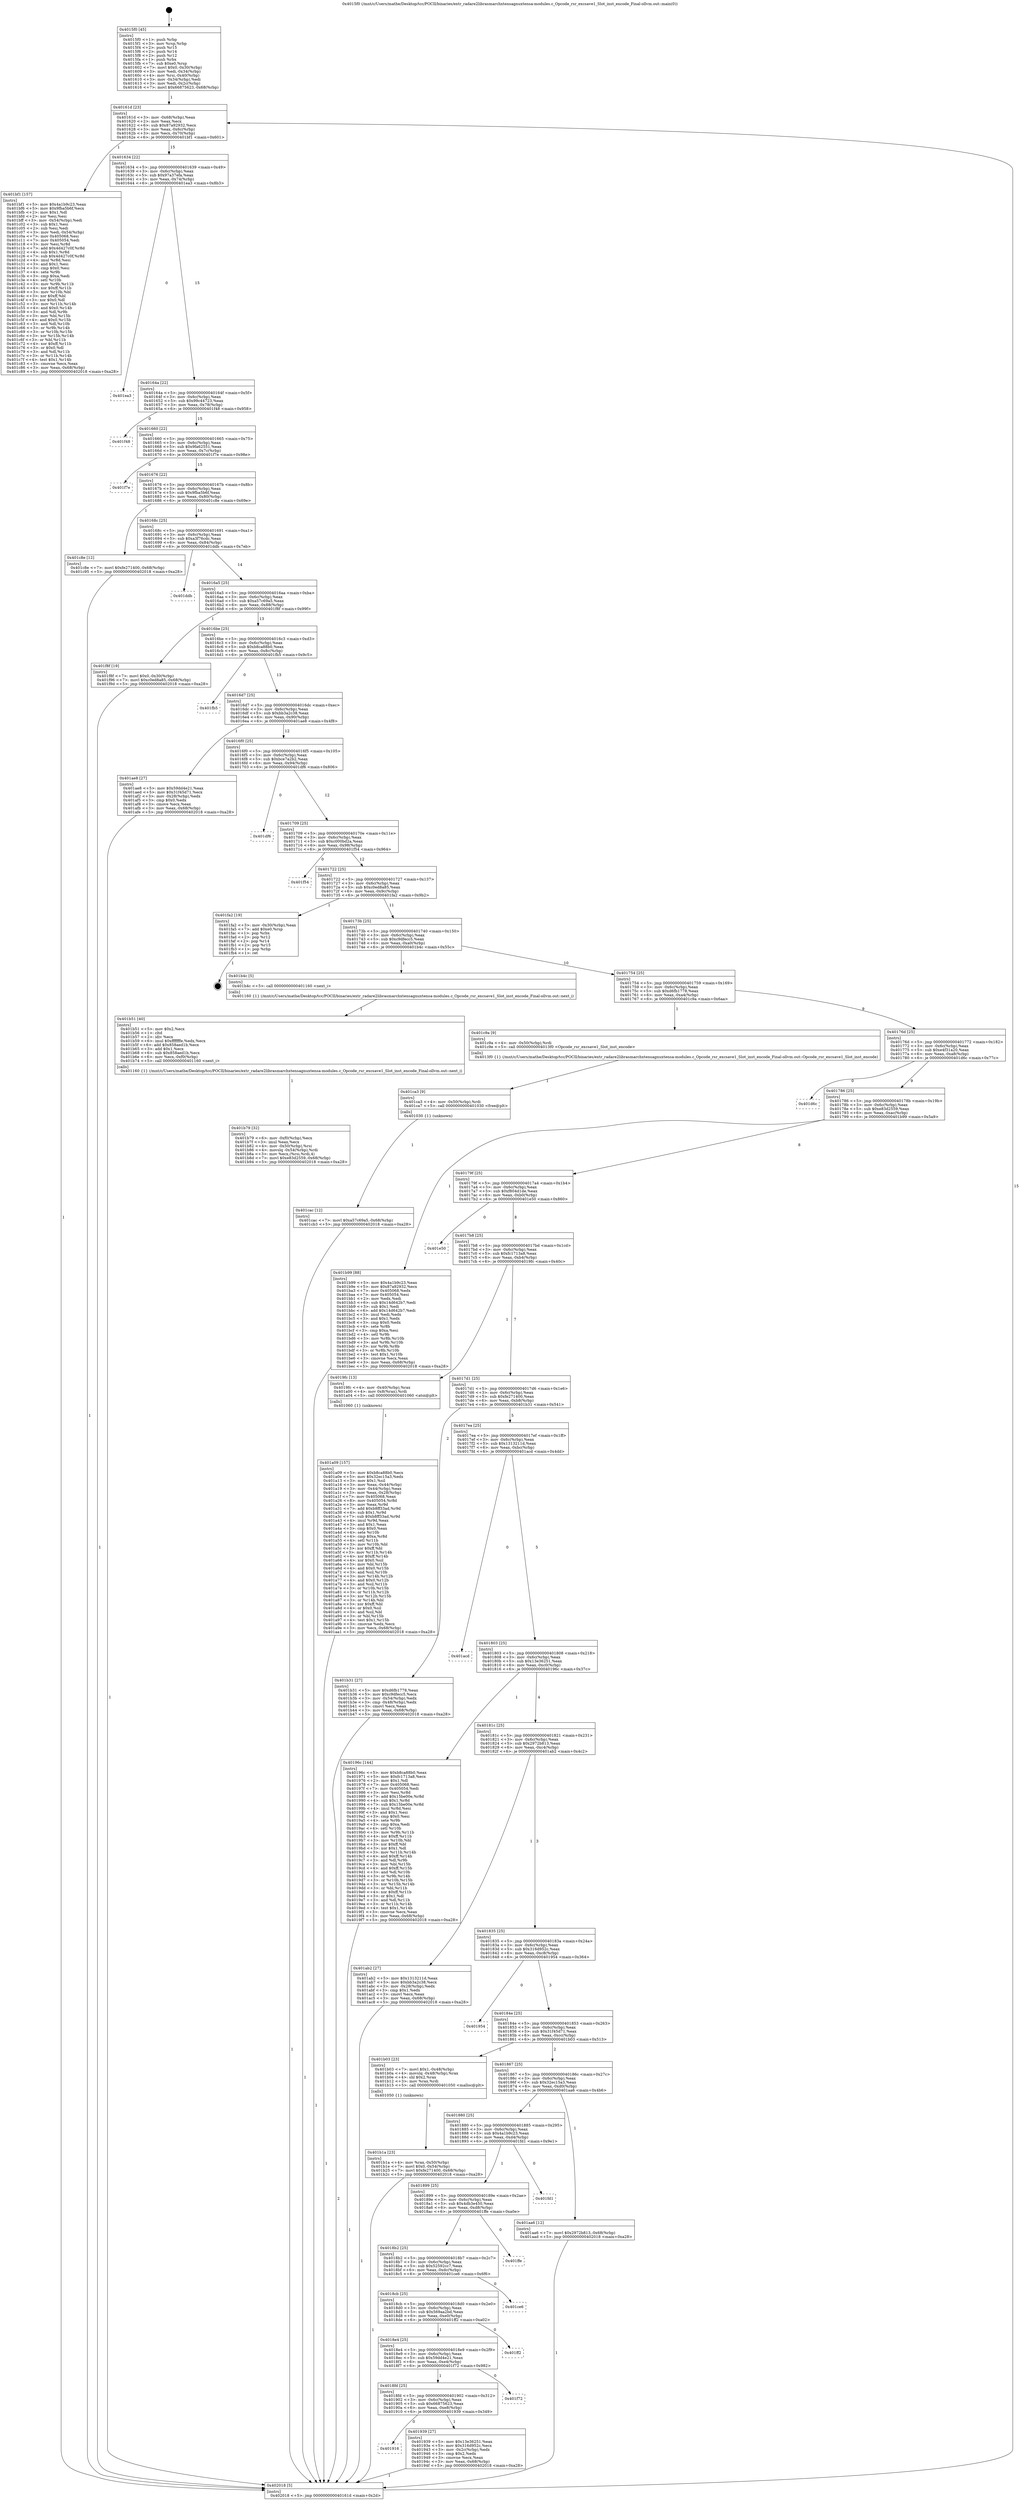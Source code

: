 digraph "0x4015f0" {
  label = "0x4015f0 (/mnt/c/Users/mathe/Desktop/tcc/POCII/binaries/extr_radare2librasmarchxtensagnuxtensa-modules.c_Opcode_rsr_excsave1_Slot_inst_encode_Final-ollvm.out::main(0))"
  labelloc = "t"
  node[shape=record]

  Entry [label="",width=0.3,height=0.3,shape=circle,fillcolor=black,style=filled]
  "0x40161d" [label="{
     0x40161d [23]\l
     | [instrs]\l
     &nbsp;&nbsp;0x40161d \<+3\>: mov -0x68(%rbp),%eax\l
     &nbsp;&nbsp;0x401620 \<+2\>: mov %eax,%ecx\l
     &nbsp;&nbsp;0x401622 \<+6\>: sub $0x87a92932,%ecx\l
     &nbsp;&nbsp;0x401628 \<+3\>: mov %eax,-0x6c(%rbp)\l
     &nbsp;&nbsp;0x40162b \<+3\>: mov %ecx,-0x70(%rbp)\l
     &nbsp;&nbsp;0x40162e \<+6\>: je 0000000000401bf1 \<main+0x601\>\l
  }"]
  "0x401bf1" [label="{
     0x401bf1 [157]\l
     | [instrs]\l
     &nbsp;&nbsp;0x401bf1 \<+5\>: mov $0x4a1b9c23,%eax\l
     &nbsp;&nbsp;0x401bf6 \<+5\>: mov $0x9fba5b6f,%ecx\l
     &nbsp;&nbsp;0x401bfb \<+2\>: mov $0x1,%dl\l
     &nbsp;&nbsp;0x401bfd \<+2\>: xor %esi,%esi\l
     &nbsp;&nbsp;0x401bff \<+3\>: mov -0x54(%rbp),%edi\l
     &nbsp;&nbsp;0x401c02 \<+3\>: sub $0x1,%esi\l
     &nbsp;&nbsp;0x401c05 \<+2\>: sub %esi,%edi\l
     &nbsp;&nbsp;0x401c07 \<+3\>: mov %edi,-0x54(%rbp)\l
     &nbsp;&nbsp;0x401c0a \<+7\>: mov 0x405068,%esi\l
     &nbsp;&nbsp;0x401c11 \<+7\>: mov 0x405054,%edi\l
     &nbsp;&nbsp;0x401c18 \<+3\>: mov %esi,%r8d\l
     &nbsp;&nbsp;0x401c1b \<+7\>: add $0x4d427c0f,%r8d\l
     &nbsp;&nbsp;0x401c22 \<+4\>: sub $0x1,%r8d\l
     &nbsp;&nbsp;0x401c26 \<+7\>: sub $0x4d427c0f,%r8d\l
     &nbsp;&nbsp;0x401c2d \<+4\>: imul %r8d,%esi\l
     &nbsp;&nbsp;0x401c31 \<+3\>: and $0x1,%esi\l
     &nbsp;&nbsp;0x401c34 \<+3\>: cmp $0x0,%esi\l
     &nbsp;&nbsp;0x401c37 \<+4\>: sete %r9b\l
     &nbsp;&nbsp;0x401c3b \<+3\>: cmp $0xa,%edi\l
     &nbsp;&nbsp;0x401c3e \<+4\>: setl %r10b\l
     &nbsp;&nbsp;0x401c42 \<+3\>: mov %r9b,%r11b\l
     &nbsp;&nbsp;0x401c45 \<+4\>: xor $0xff,%r11b\l
     &nbsp;&nbsp;0x401c49 \<+3\>: mov %r10b,%bl\l
     &nbsp;&nbsp;0x401c4c \<+3\>: xor $0xff,%bl\l
     &nbsp;&nbsp;0x401c4f \<+3\>: xor $0x0,%dl\l
     &nbsp;&nbsp;0x401c52 \<+3\>: mov %r11b,%r14b\l
     &nbsp;&nbsp;0x401c55 \<+4\>: and $0x0,%r14b\l
     &nbsp;&nbsp;0x401c59 \<+3\>: and %dl,%r9b\l
     &nbsp;&nbsp;0x401c5c \<+3\>: mov %bl,%r15b\l
     &nbsp;&nbsp;0x401c5f \<+4\>: and $0x0,%r15b\l
     &nbsp;&nbsp;0x401c63 \<+3\>: and %dl,%r10b\l
     &nbsp;&nbsp;0x401c66 \<+3\>: or %r9b,%r14b\l
     &nbsp;&nbsp;0x401c69 \<+3\>: or %r10b,%r15b\l
     &nbsp;&nbsp;0x401c6c \<+3\>: xor %r15b,%r14b\l
     &nbsp;&nbsp;0x401c6f \<+3\>: or %bl,%r11b\l
     &nbsp;&nbsp;0x401c72 \<+4\>: xor $0xff,%r11b\l
     &nbsp;&nbsp;0x401c76 \<+3\>: or $0x0,%dl\l
     &nbsp;&nbsp;0x401c79 \<+3\>: and %dl,%r11b\l
     &nbsp;&nbsp;0x401c7c \<+3\>: or %r11b,%r14b\l
     &nbsp;&nbsp;0x401c7f \<+4\>: test $0x1,%r14b\l
     &nbsp;&nbsp;0x401c83 \<+3\>: cmovne %ecx,%eax\l
     &nbsp;&nbsp;0x401c86 \<+3\>: mov %eax,-0x68(%rbp)\l
     &nbsp;&nbsp;0x401c89 \<+5\>: jmp 0000000000402018 \<main+0xa28\>\l
  }"]
  "0x401634" [label="{
     0x401634 [22]\l
     | [instrs]\l
     &nbsp;&nbsp;0x401634 \<+5\>: jmp 0000000000401639 \<main+0x49\>\l
     &nbsp;&nbsp;0x401639 \<+3\>: mov -0x6c(%rbp),%eax\l
     &nbsp;&nbsp;0x40163c \<+5\>: sub $0x97a37efa,%eax\l
     &nbsp;&nbsp;0x401641 \<+3\>: mov %eax,-0x74(%rbp)\l
     &nbsp;&nbsp;0x401644 \<+6\>: je 0000000000401ea3 \<main+0x8b3\>\l
  }"]
  Exit [label="",width=0.3,height=0.3,shape=circle,fillcolor=black,style=filled,peripheries=2]
  "0x401ea3" [label="{
     0x401ea3\l
  }", style=dashed]
  "0x40164a" [label="{
     0x40164a [22]\l
     | [instrs]\l
     &nbsp;&nbsp;0x40164a \<+5\>: jmp 000000000040164f \<main+0x5f\>\l
     &nbsp;&nbsp;0x40164f \<+3\>: mov -0x6c(%rbp),%eax\l
     &nbsp;&nbsp;0x401652 \<+5\>: sub $0x99c44723,%eax\l
     &nbsp;&nbsp;0x401657 \<+3\>: mov %eax,-0x78(%rbp)\l
     &nbsp;&nbsp;0x40165a \<+6\>: je 0000000000401f48 \<main+0x958\>\l
  }"]
  "0x401cac" [label="{
     0x401cac [12]\l
     | [instrs]\l
     &nbsp;&nbsp;0x401cac \<+7\>: movl $0xa57c69a5,-0x68(%rbp)\l
     &nbsp;&nbsp;0x401cb3 \<+5\>: jmp 0000000000402018 \<main+0xa28\>\l
  }"]
  "0x401f48" [label="{
     0x401f48\l
  }", style=dashed]
  "0x401660" [label="{
     0x401660 [22]\l
     | [instrs]\l
     &nbsp;&nbsp;0x401660 \<+5\>: jmp 0000000000401665 \<main+0x75\>\l
     &nbsp;&nbsp;0x401665 \<+3\>: mov -0x6c(%rbp),%eax\l
     &nbsp;&nbsp;0x401668 \<+5\>: sub $0x9fa62551,%eax\l
     &nbsp;&nbsp;0x40166d \<+3\>: mov %eax,-0x7c(%rbp)\l
     &nbsp;&nbsp;0x401670 \<+6\>: je 0000000000401f7e \<main+0x98e\>\l
  }"]
  "0x401ca3" [label="{
     0x401ca3 [9]\l
     | [instrs]\l
     &nbsp;&nbsp;0x401ca3 \<+4\>: mov -0x50(%rbp),%rdi\l
     &nbsp;&nbsp;0x401ca7 \<+5\>: call 0000000000401030 \<free@plt\>\l
     | [calls]\l
     &nbsp;&nbsp;0x401030 \{1\} (unknown)\l
  }"]
  "0x401f7e" [label="{
     0x401f7e\l
  }", style=dashed]
  "0x401676" [label="{
     0x401676 [22]\l
     | [instrs]\l
     &nbsp;&nbsp;0x401676 \<+5\>: jmp 000000000040167b \<main+0x8b\>\l
     &nbsp;&nbsp;0x40167b \<+3\>: mov -0x6c(%rbp),%eax\l
     &nbsp;&nbsp;0x40167e \<+5\>: sub $0x9fba5b6f,%eax\l
     &nbsp;&nbsp;0x401683 \<+3\>: mov %eax,-0x80(%rbp)\l
     &nbsp;&nbsp;0x401686 \<+6\>: je 0000000000401c8e \<main+0x69e\>\l
  }"]
  "0x401b79" [label="{
     0x401b79 [32]\l
     | [instrs]\l
     &nbsp;&nbsp;0x401b79 \<+6\>: mov -0xf0(%rbp),%ecx\l
     &nbsp;&nbsp;0x401b7f \<+3\>: imul %eax,%ecx\l
     &nbsp;&nbsp;0x401b82 \<+4\>: mov -0x50(%rbp),%rsi\l
     &nbsp;&nbsp;0x401b86 \<+4\>: movslq -0x54(%rbp),%rdi\l
     &nbsp;&nbsp;0x401b8a \<+3\>: mov %ecx,(%rsi,%rdi,4)\l
     &nbsp;&nbsp;0x401b8d \<+7\>: movl $0xe83d2559,-0x68(%rbp)\l
     &nbsp;&nbsp;0x401b94 \<+5\>: jmp 0000000000402018 \<main+0xa28\>\l
  }"]
  "0x401c8e" [label="{
     0x401c8e [12]\l
     | [instrs]\l
     &nbsp;&nbsp;0x401c8e \<+7\>: movl $0xfe271400,-0x68(%rbp)\l
     &nbsp;&nbsp;0x401c95 \<+5\>: jmp 0000000000402018 \<main+0xa28\>\l
  }"]
  "0x40168c" [label="{
     0x40168c [25]\l
     | [instrs]\l
     &nbsp;&nbsp;0x40168c \<+5\>: jmp 0000000000401691 \<main+0xa1\>\l
     &nbsp;&nbsp;0x401691 \<+3\>: mov -0x6c(%rbp),%eax\l
     &nbsp;&nbsp;0x401694 \<+5\>: sub $0xa3f76cdc,%eax\l
     &nbsp;&nbsp;0x401699 \<+6\>: mov %eax,-0x84(%rbp)\l
     &nbsp;&nbsp;0x40169f \<+6\>: je 0000000000401ddb \<main+0x7eb\>\l
  }"]
  "0x401b51" [label="{
     0x401b51 [40]\l
     | [instrs]\l
     &nbsp;&nbsp;0x401b51 \<+5\>: mov $0x2,%ecx\l
     &nbsp;&nbsp;0x401b56 \<+1\>: cltd\l
     &nbsp;&nbsp;0x401b57 \<+2\>: idiv %ecx\l
     &nbsp;&nbsp;0x401b59 \<+6\>: imul $0xfffffffe,%edx,%ecx\l
     &nbsp;&nbsp;0x401b5f \<+6\>: add $0x858aed1b,%ecx\l
     &nbsp;&nbsp;0x401b65 \<+3\>: add $0x1,%ecx\l
     &nbsp;&nbsp;0x401b68 \<+6\>: sub $0x858aed1b,%ecx\l
     &nbsp;&nbsp;0x401b6e \<+6\>: mov %ecx,-0xf0(%rbp)\l
     &nbsp;&nbsp;0x401b74 \<+5\>: call 0000000000401160 \<next_i\>\l
     | [calls]\l
     &nbsp;&nbsp;0x401160 \{1\} (/mnt/c/Users/mathe/Desktop/tcc/POCII/binaries/extr_radare2librasmarchxtensagnuxtensa-modules.c_Opcode_rsr_excsave1_Slot_inst_encode_Final-ollvm.out::next_i)\l
  }"]
  "0x401ddb" [label="{
     0x401ddb\l
  }", style=dashed]
  "0x4016a5" [label="{
     0x4016a5 [25]\l
     | [instrs]\l
     &nbsp;&nbsp;0x4016a5 \<+5\>: jmp 00000000004016aa \<main+0xba\>\l
     &nbsp;&nbsp;0x4016aa \<+3\>: mov -0x6c(%rbp),%eax\l
     &nbsp;&nbsp;0x4016ad \<+5\>: sub $0xa57c69a5,%eax\l
     &nbsp;&nbsp;0x4016b2 \<+6\>: mov %eax,-0x88(%rbp)\l
     &nbsp;&nbsp;0x4016b8 \<+6\>: je 0000000000401f8f \<main+0x99f\>\l
  }"]
  "0x401b1a" [label="{
     0x401b1a [23]\l
     | [instrs]\l
     &nbsp;&nbsp;0x401b1a \<+4\>: mov %rax,-0x50(%rbp)\l
     &nbsp;&nbsp;0x401b1e \<+7\>: movl $0x0,-0x54(%rbp)\l
     &nbsp;&nbsp;0x401b25 \<+7\>: movl $0xfe271400,-0x68(%rbp)\l
     &nbsp;&nbsp;0x401b2c \<+5\>: jmp 0000000000402018 \<main+0xa28\>\l
  }"]
  "0x401f8f" [label="{
     0x401f8f [19]\l
     | [instrs]\l
     &nbsp;&nbsp;0x401f8f \<+7\>: movl $0x0,-0x30(%rbp)\l
     &nbsp;&nbsp;0x401f96 \<+7\>: movl $0xc0ed8a85,-0x68(%rbp)\l
     &nbsp;&nbsp;0x401f9d \<+5\>: jmp 0000000000402018 \<main+0xa28\>\l
  }"]
  "0x4016be" [label="{
     0x4016be [25]\l
     | [instrs]\l
     &nbsp;&nbsp;0x4016be \<+5\>: jmp 00000000004016c3 \<main+0xd3\>\l
     &nbsp;&nbsp;0x4016c3 \<+3\>: mov -0x6c(%rbp),%eax\l
     &nbsp;&nbsp;0x4016c6 \<+5\>: sub $0xb8ca88b0,%eax\l
     &nbsp;&nbsp;0x4016cb \<+6\>: mov %eax,-0x8c(%rbp)\l
     &nbsp;&nbsp;0x4016d1 \<+6\>: je 0000000000401fb5 \<main+0x9c5\>\l
  }"]
  "0x401a09" [label="{
     0x401a09 [157]\l
     | [instrs]\l
     &nbsp;&nbsp;0x401a09 \<+5\>: mov $0xb8ca88b0,%ecx\l
     &nbsp;&nbsp;0x401a0e \<+5\>: mov $0x32ec15a3,%edx\l
     &nbsp;&nbsp;0x401a13 \<+3\>: mov $0x1,%sil\l
     &nbsp;&nbsp;0x401a16 \<+3\>: mov %eax,-0x44(%rbp)\l
     &nbsp;&nbsp;0x401a19 \<+3\>: mov -0x44(%rbp),%eax\l
     &nbsp;&nbsp;0x401a1c \<+3\>: mov %eax,-0x28(%rbp)\l
     &nbsp;&nbsp;0x401a1f \<+7\>: mov 0x405068,%eax\l
     &nbsp;&nbsp;0x401a26 \<+8\>: mov 0x405054,%r8d\l
     &nbsp;&nbsp;0x401a2e \<+3\>: mov %eax,%r9d\l
     &nbsp;&nbsp;0x401a31 \<+7\>: add $0xb8ff33ad,%r9d\l
     &nbsp;&nbsp;0x401a38 \<+4\>: sub $0x1,%r9d\l
     &nbsp;&nbsp;0x401a3c \<+7\>: sub $0xb8ff33ad,%r9d\l
     &nbsp;&nbsp;0x401a43 \<+4\>: imul %r9d,%eax\l
     &nbsp;&nbsp;0x401a47 \<+3\>: and $0x1,%eax\l
     &nbsp;&nbsp;0x401a4a \<+3\>: cmp $0x0,%eax\l
     &nbsp;&nbsp;0x401a4d \<+4\>: sete %r10b\l
     &nbsp;&nbsp;0x401a51 \<+4\>: cmp $0xa,%r8d\l
     &nbsp;&nbsp;0x401a55 \<+4\>: setl %r11b\l
     &nbsp;&nbsp;0x401a59 \<+3\>: mov %r10b,%bl\l
     &nbsp;&nbsp;0x401a5c \<+3\>: xor $0xff,%bl\l
     &nbsp;&nbsp;0x401a5f \<+3\>: mov %r11b,%r14b\l
     &nbsp;&nbsp;0x401a62 \<+4\>: xor $0xff,%r14b\l
     &nbsp;&nbsp;0x401a66 \<+4\>: xor $0x0,%sil\l
     &nbsp;&nbsp;0x401a6a \<+3\>: mov %bl,%r15b\l
     &nbsp;&nbsp;0x401a6d \<+4\>: and $0x0,%r15b\l
     &nbsp;&nbsp;0x401a71 \<+3\>: and %sil,%r10b\l
     &nbsp;&nbsp;0x401a74 \<+3\>: mov %r14b,%r12b\l
     &nbsp;&nbsp;0x401a77 \<+4\>: and $0x0,%r12b\l
     &nbsp;&nbsp;0x401a7b \<+3\>: and %sil,%r11b\l
     &nbsp;&nbsp;0x401a7e \<+3\>: or %r10b,%r15b\l
     &nbsp;&nbsp;0x401a81 \<+3\>: or %r11b,%r12b\l
     &nbsp;&nbsp;0x401a84 \<+3\>: xor %r12b,%r15b\l
     &nbsp;&nbsp;0x401a87 \<+3\>: or %r14b,%bl\l
     &nbsp;&nbsp;0x401a8a \<+3\>: xor $0xff,%bl\l
     &nbsp;&nbsp;0x401a8d \<+4\>: or $0x0,%sil\l
     &nbsp;&nbsp;0x401a91 \<+3\>: and %sil,%bl\l
     &nbsp;&nbsp;0x401a94 \<+3\>: or %bl,%r15b\l
     &nbsp;&nbsp;0x401a97 \<+4\>: test $0x1,%r15b\l
     &nbsp;&nbsp;0x401a9b \<+3\>: cmovne %edx,%ecx\l
     &nbsp;&nbsp;0x401a9e \<+3\>: mov %ecx,-0x68(%rbp)\l
     &nbsp;&nbsp;0x401aa1 \<+5\>: jmp 0000000000402018 \<main+0xa28\>\l
  }"]
  "0x401fb5" [label="{
     0x401fb5\l
  }", style=dashed]
  "0x4016d7" [label="{
     0x4016d7 [25]\l
     | [instrs]\l
     &nbsp;&nbsp;0x4016d7 \<+5\>: jmp 00000000004016dc \<main+0xec\>\l
     &nbsp;&nbsp;0x4016dc \<+3\>: mov -0x6c(%rbp),%eax\l
     &nbsp;&nbsp;0x4016df \<+5\>: sub $0xbb3a2c38,%eax\l
     &nbsp;&nbsp;0x4016e4 \<+6\>: mov %eax,-0x90(%rbp)\l
     &nbsp;&nbsp;0x4016ea \<+6\>: je 0000000000401ae8 \<main+0x4f8\>\l
  }"]
  "0x4015f0" [label="{
     0x4015f0 [45]\l
     | [instrs]\l
     &nbsp;&nbsp;0x4015f0 \<+1\>: push %rbp\l
     &nbsp;&nbsp;0x4015f1 \<+3\>: mov %rsp,%rbp\l
     &nbsp;&nbsp;0x4015f4 \<+2\>: push %r15\l
     &nbsp;&nbsp;0x4015f6 \<+2\>: push %r14\l
     &nbsp;&nbsp;0x4015f8 \<+2\>: push %r12\l
     &nbsp;&nbsp;0x4015fa \<+1\>: push %rbx\l
     &nbsp;&nbsp;0x4015fb \<+7\>: sub $0xe0,%rsp\l
     &nbsp;&nbsp;0x401602 \<+7\>: movl $0x0,-0x30(%rbp)\l
     &nbsp;&nbsp;0x401609 \<+3\>: mov %edi,-0x34(%rbp)\l
     &nbsp;&nbsp;0x40160c \<+4\>: mov %rsi,-0x40(%rbp)\l
     &nbsp;&nbsp;0x401610 \<+3\>: mov -0x34(%rbp),%edi\l
     &nbsp;&nbsp;0x401613 \<+3\>: mov %edi,-0x2c(%rbp)\l
     &nbsp;&nbsp;0x401616 \<+7\>: movl $0x66875623,-0x68(%rbp)\l
  }"]
  "0x401ae8" [label="{
     0x401ae8 [27]\l
     | [instrs]\l
     &nbsp;&nbsp;0x401ae8 \<+5\>: mov $0x59dd4e21,%eax\l
     &nbsp;&nbsp;0x401aed \<+5\>: mov $0x31f45d71,%ecx\l
     &nbsp;&nbsp;0x401af2 \<+3\>: mov -0x28(%rbp),%edx\l
     &nbsp;&nbsp;0x401af5 \<+3\>: cmp $0x0,%edx\l
     &nbsp;&nbsp;0x401af8 \<+3\>: cmove %ecx,%eax\l
     &nbsp;&nbsp;0x401afb \<+3\>: mov %eax,-0x68(%rbp)\l
     &nbsp;&nbsp;0x401afe \<+5\>: jmp 0000000000402018 \<main+0xa28\>\l
  }"]
  "0x4016f0" [label="{
     0x4016f0 [25]\l
     | [instrs]\l
     &nbsp;&nbsp;0x4016f0 \<+5\>: jmp 00000000004016f5 \<main+0x105\>\l
     &nbsp;&nbsp;0x4016f5 \<+3\>: mov -0x6c(%rbp),%eax\l
     &nbsp;&nbsp;0x4016f8 \<+5\>: sub $0xbce7a2b2,%eax\l
     &nbsp;&nbsp;0x4016fd \<+6\>: mov %eax,-0x94(%rbp)\l
     &nbsp;&nbsp;0x401703 \<+6\>: je 0000000000401df6 \<main+0x806\>\l
  }"]
  "0x402018" [label="{
     0x402018 [5]\l
     | [instrs]\l
     &nbsp;&nbsp;0x402018 \<+5\>: jmp 000000000040161d \<main+0x2d\>\l
  }"]
  "0x401df6" [label="{
     0x401df6\l
  }", style=dashed]
  "0x401709" [label="{
     0x401709 [25]\l
     | [instrs]\l
     &nbsp;&nbsp;0x401709 \<+5\>: jmp 000000000040170e \<main+0x11e\>\l
     &nbsp;&nbsp;0x40170e \<+3\>: mov -0x6c(%rbp),%eax\l
     &nbsp;&nbsp;0x401711 \<+5\>: sub $0xc000bd2a,%eax\l
     &nbsp;&nbsp;0x401716 \<+6\>: mov %eax,-0x98(%rbp)\l
     &nbsp;&nbsp;0x40171c \<+6\>: je 0000000000401f54 \<main+0x964\>\l
  }"]
  "0x401916" [label="{
     0x401916\l
  }", style=dashed]
  "0x401f54" [label="{
     0x401f54\l
  }", style=dashed]
  "0x401722" [label="{
     0x401722 [25]\l
     | [instrs]\l
     &nbsp;&nbsp;0x401722 \<+5\>: jmp 0000000000401727 \<main+0x137\>\l
     &nbsp;&nbsp;0x401727 \<+3\>: mov -0x6c(%rbp),%eax\l
     &nbsp;&nbsp;0x40172a \<+5\>: sub $0xc0ed8a85,%eax\l
     &nbsp;&nbsp;0x40172f \<+6\>: mov %eax,-0x9c(%rbp)\l
     &nbsp;&nbsp;0x401735 \<+6\>: je 0000000000401fa2 \<main+0x9b2\>\l
  }"]
  "0x401939" [label="{
     0x401939 [27]\l
     | [instrs]\l
     &nbsp;&nbsp;0x401939 \<+5\>: mov $0x13e36251,%eax\l
     &nbsp;&nbsp;0x40193e \<+5\>: mov $0x316d952c,%ecx\l
     &nbsp;&nbsp;0x401943 \<+3\>: mov -0x2c(%rbp),%edx\l
     &nbsp;&nbsp;0x401946 \<+3\>: cmp $0x2,%edx\l
     &nbsp;&nbsp;0x401949 \<+3\>: cmovne %ecx,%eax\l
     &nbsp;&nbsp;0x40194c \<+3\>: mov %eax,-0x68(%rbp)\l
     &nbsp;&nbsp;0x40194f \<+5\>: jmp 0000000000402018 \<main+0xa28\>\l
  }"]
  "0x401fa2" [label="{
     0x401fa2 [19]\l
     | [instrs]\l
     &nbsp;&nbsp;0x401fa2 \<+3\>: mov -0x30(%rbp),%eax\l
     &nbsp;&nbsp;0x401fa5 \<+7\>: add $0xe0,%rsp\l
     &nbsp;&nbsp;0x401fac \<+1\>: pop %rbx\l
     &nbsp;&nbsp;0x401fad \<+2\>: pop %r12\l
     &nbsp;&nbsp;0x401faf \<+2\>: pop %r14\l
     &nbsp;&nbsp;0x401fb1 \<+2\>: pop %r15\l
     &nbsp;&nbsp;0x401fb3 \<+1\>: pop %rbp\l
     &nbsp;&nbsp;0x401fb4 \<+1\>: ret\l
  }"]
  "0x40173b" [label="{
     0x40173b [25]\l
     | [instrs]\l
     &nbsp;&nbsp;0x40173b \<+5\>: jmp 0000000000401740 \<main+0x150\>\l
     &nbsp;&nbsp;0x401740 \<+3\>: mov -0x6c(%rbp),%eax\l
     &nbsp;&nbsp;0x401743 \<+5\>: sub $0xc9dfecc5,%eax\l
     &nbsp;&nbsp;0x401748 \<+6\>: mov %eax,-0xa0(%rbp)\l
     &nbsp;&nbsp;0x40174e \<+6\>: je 0000000000401b4c \<main+0x55c\>\l
  }"]
  "0x4018fd" [label="{
     0x4018fd [25]\l
     | [instrs]\l
     &nbsp;&nbsp;0x4018fd \<+5\>: jmp 0000000000401902 \<main+0x312\>\l
     &nbsp;&nbsp;0x401902 \<+3\>: mov -0x6c(%rbp),%eax\l
     &nbsp;&nbsp;0x401905 \<+5\>: sub $0x66875623,%eax\l
     &nbsp;&nbsp;0x40190a \<+6\>: mov %eax,-0xe8(%rbp)\l
     &nbsp;&nbsp;0x401910 \<+6\>: je 0000000000401939 \<main+0x349\>\l
  }"]
  "0x401b4c" [label="{
     0x401b4c [5]\l
     | [instrs]\l
     &nbsp;&nbsp;0x401b4c \<+5\>: call 0000000000401160 \<next_i\>\l
     | [calls]\l
     &nbsp;&nbsp;0x401160 \{1\} (/mnt/c/Users/mathe/Desktop/tcc/POCII/binaries/extr_radare2librasmarchxtensagnuxtensa-modules.c_Opcode_rsr_excsave1_Slot_inst_encode_Final-ollvm.out::next_i)\l
  }"]
  "0x401754" [label="{
     0x401754 [25]\l
     | [instrs]\l
     &nbsp;&nbsp;0x401754 \<+5\>: jmp 0000000000401759 \<main+0x169\>\l
     &nbsp;&nbsp;0x401759 \<+3\>: mov -0x6c(%rbp),%eax\l
     &nbsp;&nbsp;0x40175c \<+5\>: sub $0xd6fb1778,%eax\l
     &nbsp;&nbsp;0x401761 \<+6\>: mov %eax,-0xa4(%rbp)\l
     &nbsp;&nbsp;0x401767 \<+6\>: je 0000000000401c9a \<main+0x6aa\>\l
  }"]
  "0x401f72" [label="{
     0x401f72\l
  }", style=dashed]
  "0x401c9a" [label="{
     0x401c9a [9]\l
     | [instrs]\l
     &nbsp;&nbsp;0x401c9a \<+4\>: mov -0x50(%rbp),%rdi\l
     &nbsp;&nbsp;0x401c9e \<+5\>: call 00000000004013f0 \<Opcode_rsr_excsave1_Slot_inst_encode\>\l
     | [calls]\l
     &nbsp;&nbsp;0x4013f0 \{1\} (/mnt/c/Users/mathe/Desktop/tcc/POCII/binaries/extr_radare2librasmarchxtensagnuxtensa-modules.c_Opcode_rsr_excsave1_Slot_inst_encode_Final-ollvm.out::Opcode_rsr_excsave1_Slot_inst_encode)\l
  }"]
  "0x40176d" [label="{
     0x40176d [25]\l
     | [instrs]\l
     &nbsp;&nbsp;0x40176d \<+5\>: jmp 0000000000401772 \<main+0x182\>\l
     &nbsp;&nbsp;0x401772 \<+3\>: mov -0x6c(%rbp),%eax\l
     &nbsp;&nbsp;0x401775 \<+5\>: sub $0xe4f31a20,%eax\l
     &nbsp;&nbsp;0x40177a \<+6\>: mov %eax,-0xa8(%rbp)\l
     &nbsp;&nbsp;0x401780 \<+6\>: je 0000000000401d6c \<main+0x77c\>\l
  }"]
  "0x4018e4" [label="{
     0x4018e4 [25]\l
     | [instrs]\l
     &nbsp;&nbsp;0x4018e4 \<+5\>: jmp 00000000004018e9 \<main+0x2f9\>\l
     &nbsp;&nbsp;0x4018e9 \<+3\>: mov -0x6c(%rbp),%eax\l
     &nbsp;&nbsp;0x4018ec \<+5\>: sub $0x59dd4e21,%eax\l
     &nbsp;&nbsp;0x4018f1 \<+6\>: mov %eax,-0xe4(%rbp)\l
     &nbsp;&nbsp;0x4018f7 \<+6\>: je 0000000000401f72 \<main+0x982\>\l
  }"]
  "0x401d6c" [label="{
     0x401d6c\l
  }", style=dashed]
  "0x401786" [label="{
     0x401786 [25]\l
     | [instrs]\l
     &nbsp;&nbsp;0x401786 \<+5\>: jmp 000000000040178b \<main+0x19b\>\l
     &nbsp;&nbsp;0x40178b \<+3\>: mov -0x6c(%rbp),%eax\l
     &nbsp;&nbsp;0x40178e \<+5\>: sub $0xe83d2559,%eax\l
     &nbsp;&nbsp;0x401793 \<+6\>: mov %eax,-0xac(%rbp)\l
     &nbsp;&nbsp;0x401799 \<+6\>: je 0000000000401b99 \<main+0x5a9\>\l
  }"]
  "0x401ff2" [label="{
     0x401ff2\l
  }", style=dashed]
  "0x401b99" [label="{
     0x401b99 [88]\l
     | [instrs]\l
     &nbsp;&nbsp;0x401b99 \<+5\>: mov $0x4a1b9c23,%eax\l
     &nbsp;&nbsp;0x401b9e \<+5\>: mov $0x87a92932,%ecx\l
     &nbsp;&nbsp;0x401ba3 \<+7\>: mov 0x405068,%edx\l
     &nbsp;&nbsp;0x401baa \<+7\>: mov 0x405054,%esi\l
     &nbsp;&nbsp;0x401bb1 \<+2\>: mov %edx,%edi\l
     &nbsp;&nbsp;0x401bb3 \<+6\>: sub $0x14d642b7,%edi\l
     &nbsp;&nbsp;0x401bb9 \<+3\>: sub $0x1,%edi\l
     &nbsp;&nbsp;0x401bbc \<+6\>: add $0x14d642b7,%edi\l
     &nbsp;&nbsp;0x401bc2 \<+3\>: imul %edi,%edx\l
     &nbsp;&nbsp;0x401bc5 \<+3\>: and $0x1,%edx\l
     &nbsp;&nbsp;0x401bc8 \<+3\>: cmp $0x0,%edx\l
     &nbsp;&nbsp;0x401bcb \<+4\>: sete %r8b\l
     &nbsp;&nbsp;0x401bcf \<+3\>: cmp $0xa,%esi\l
     &nbsp;&nbsp;0x401bd2 \<+4\>: setl %r9b\l
     &nbsp;&nbsp;0x401bd6 \<+3\>: mov %r8b,%r10b\l
     &nbsp;&nbsp;0x401bd9 \<+3\>: and %r9b,%r10b\l
     &nbsp;&nbsp;0x401bdc \<+3\>: xor %r9b,%r8b\l
     &nbsp;&nbsp;0x401bdf \<+3\>: or %r8b,%r10b\l
     &nbsp;&nbsp;0x401be2 \<+4\>: test $0x1,%r10b\l
     &nbsp;&nbsp;0x401be6 \<+3\>: cmovne %ecx,%eax\l
     &nbsp;&nbsp;0x401be9 \<+3\>: mov %eax,-0x68(%rbp)\l
     &nbsp;&nbsp;0x401bec \<+5\>: jmp 0000000000402018 \<main+0xa28\>\l
  }"]
  "0x40179f" [label="{
     0x40179f [25]\l
     | [instrs]\l
     &nbsp;&nbsp;0x40179f \<+5\>: jmp 00000000004017a4 \<main+0x1b4\>\l
     &nbsp;&nbsp;0x4017a4 \<+3\>: mov -0x6c(%rbp),%eax\l
     &nbsp;&nbsp;0x4017a7 \<+5\>: sub $0xf804d1de,%eax\l
     &nbsp;&nbsp;0x4017ac \<+6\>: mov %eax,-0xb0(%rbp)\l
     &nbsp;&nbsp;0x4017b2 \<+6\>: je 0000000000401e50 \<main+0x860\>\l
  }"]
  "0x4018cb" [label="{
     0x4018cb [25]\l
     | [instrs]\l
     &nbsp;&nbsp;0x4018cb \<+5\>: jmp 00000000004018d0 \<main+0x2e0\>\l
     &nbsp;&nbsp;0x4018d0 \<+3\>: mov -0x6c(%rbp),%eax\l
     &nbsp;&nbsp;0x4018d3 \<+5\>: sub $0x569aa2bd,%eax\l
     &nbsp;&nbsp;0x4018d8 \<+6\>: mov %eax,-0xe0(%rbp)\l
     &nbsp;&nbsp;0x4018de \<+6\>: je 0000000000401ff2 \<main+0xa02\>\l
  }"]
  "0x401e50" [label="{
     0x401e50\l
  }", style=dashed]
  "0x4017b8" [label="{
     0x4017b8 [25]\l
     | [instrs]\l
     &nbsp;&nbsp;0x4017b8 \<+5\>: jmp 00000000004017bd \<main+0x1cd\>\l
     &nbsp;&nbsp;0x4017bd \<+3\>: mov -0x6c(%rbp),%eax\l
     &nbsp;&nbsp;0x4017c0 \<+5\>: sub $0xfc1713a8,%eax\l
     &nbsp;&nbsp;0x4017c5 \<+6\>: mov %eax,-0xb4(%rbp)\l
     &nbsp;&nbsp;0x4017cb \<+6\>: je 00000000004019fc \<main+0x40c\>\l
  }"]
  "0x401ce6" [label="{
     0x401ce6\l
  }", style=dashed]
  "0x4019fc" [label="{
     0x4019fc [13]\l
     | [instrs]\l
     &nbsp;&nbsp;0x4019fc \<+4\>: mov -0x40(%rbp),%rax\l
     &nbsp;&nbsp;0x401a00 \<+4\>: mov 0x8(%rax),%rdi\l
     &nbsp;&nbsp;0x401a04 \<+5\>: call 0000000000401060 \<atoi@plt\>\l
     | [calls]\l
     &nbsp;&nbsp;0x401060 \{1\} (unknown)\l
  }"]
  "0x4017d1" [label="{
     0x4017d1 [25]\l
     | [instrs]\l
     &nbsp;&nbsp;0x4017d1 \<+5\>: jmp 00000000004017d6 \<main+0x1e6\>\l
     &nbsp;&nbsp;0x4017d6 \<+3\>: mov -0x6c(%rbp),%eax\l
     &nbsp;&nbsp;0x4017d9 \<+5\>: sub $0xfe271400,%eax\l
     &nbsp;&nbsp;0x4017de \<+6\>: mov %eax,-0xb8(%rbp)\l
     &nbsp;&nbsp;0x4017e4 \<+6\>: je 0000000000401b31 \<main+0x541\>\l
  }"]
  "0x4018b2" [label="{
     0x4018b2 [25]\l
     | [instrs]\l
     &nbsp;&nbsp;0x4018b2 \<+5\>: jmp 00000000004018b7 \<main+0x2c7\>\l
     &nbsp;&nbsp;0x4018b7 \<+3\>: mov -0x6c(%rbp),%eax\l
     &nbsp;&nbsp;0x4018ba \<+5\>: sub $0x52592cc7,%eax\l
     &nbsp;&nbsp;0x4018bf \<+6\>: mov %eax,-0xdc(%rbp)\l
     &nbsp;&nbsp;0x4018c5 \<+6\>: je 0000000000401ce6 \<main+0x6f6\>\l
  }"]
  "0x401b31" [label="{
     0x401b31 [27]\l
     | [instrs]\l
     &nbsp;&nbsp;0x401b31 \<+5\>: mov $0xd6fb1778,%eax\l
     &nbsp;&nbsp;0x401b36 \<+5\>: mov $0xc9dfecc5,%ecx\l
     &nbsp;&nbsp;0x401b3b \<+3\>: mov -0x54(%rbp),%edx\l
     &nbsp;&nbsp;0x401b3e \<+3\>: cmp -0x48(%rbp),%edx\l
     &nbsp;&nbsp;0x401b41 \<+3\>: cmovl %ecx,%eax\l
     &nbsp;&nbsp;0x401b44 \<+3\>: mov %eax,-0x68(%rbp)\l
     &nbsp;&nbsp;0x401b47 \<+5\>: jmp 0000000000402018 \<main+0xa28\>\l
  }"]
  "0x4017ea" [label="{
     0x4017ea [25]\l
     | [instrs]\l
     &nbsp;&nbsp;0x4017ea \<+5\>: jmp 00000000004017ef \<main+0x1ff\>\l
     &nbsp;&nbsp;0x4017ef \<+3\>: mov -0x6c(%rbp),%eax\l
     &nbsp;&nbsp;0x4017f2 \<+5\>: sub $0x1313211d,%eax\l
     &nbsp;&nbsp;0x4017f7 \<+6\>: mov %eax,-0xbc(%rbp)\l
     &nbsp;&nbsp;0x4017fd \<+6\>: je 0000000000401acd \<main+0x4dd\>\l
  }"]
  "0x401ffe" [label="{
     0x401ffe\l
  }", style=dashed]
  "0x401acd" [label="{
     0x401acd\l
  }", style=dashed]
  "0x401803" [label="{
     0x401803 [25]\l
     | [instrs]\l
     &nbsp;&nbsp;0x401803 \<+5\>: jmp 0000000000401808 \<main+0x218\>\l
     &nbsp;&nbsp;0x401808 \<+3\>: mov -0x6c(%rbp),%eax\l
     &nbsp;&nbsp;0x40180b \<+5\>: sub $0x13e36251,%eax\l
     &nbsp;&nbsp;0x401810 \<+6\>: mov %eax,-0xc0(%rbp)\l
     &nbsp;&nbsp;0x401816 \<+6\>: je 000000000040196c \<main+0x37c\>\l
  }"]
  "0x401899" [label="{
     0x401899 [25]\l
     | [instrs]\l
     &nbsp;&nbsp;0x401899 \<+5\>: jmp 000000000040189e \<main+0x2ae\>\l
     &nbsp;&nbsp;0x40189e \<+3\>: mov -0x6c(%rbp),%eax\l
     &nbsp;&nbsp;0x4018a1 \<+5\>: sub $0x4db3e450,%eax\l
     &nbsp;&nbsp;0x4018a6 \<+6\>: mov %eax,-0xd8(%rbp)\l
     &nbsp;&nbsp;0x4018ac \<+6\>: je 0000000000401ffe \<main+0xa0e\>\l
  }"]
  "0x40196c" [label="{
     0x40196c [144]\l
     | [instrs]\l
     &nbsp;&nbsp;0x40196c \<+5\>: mov $0xb8ca88b0,%eax\l
     &nbsp;&nbsp;0x401971 \<+5\>: mov $0xfc1713a8,%ecx\l
     &nbsp;&nbsp;0x401976 \<+2\>: mov $0x1,%dl\l
     &nbsp;&nbsp;0x401978 \<+7\>: mov 0x405068,%esi\l
     &nbsp;&nbsp;0x40197f \<+7\>: mov 0x405054,%edi\l
     &nbsp;&nbsp;0x401986 \<+3\>: mov %esi,%r8d\l
     &nbsp;&nbsp;0x401989 \<+7\>: add $0x15be00e,%r8d\l
     &nbsp;&nbsp;0x401990 \<+4\>: sub $0x1,%r8d\l
     &nbsp;&nbsp;0x401994 \<+7\>: sub $0x15be00e,%r8d\l
     &nbsp;&nbsp;0x40199b \<+4\>: imul %r8d,%esi\l
     &nbsp;&nbsp;0x40199f \<+3\>: and $0x1,%esi\l
     &nbsp;&nbsp;0x4019a2 \<+3\>: cmp $0x0,%esi\l
     &nbsp;&nbsp;0x4019a5 \<+4\>: sete %r9b\l
     &nbsp;&nbsp;0x4019a9 \<+3\>: cmp $0xa,%edi\l
     &nbsp;&nbsp;0x4019ac \<+4\>: setl %r10b\l
     &nbsp;&nbsp;0x4019b0 \<+3\>: mov %r9b,%r11b\l
     &nbsp;&nbsp;0x4019b3 \<+4\>: xor $0xff,%r11b\l
     &nbsp;&nbsp;0x4019b7 \<+3\>: mov %r10b,%bl\l
     &nbsp;&nbsp;0x4019ba \<+3\>: xor $0xff,%bl\l
     &nbsp;&nbsp;0x4019bd \<+3\>: xor $0x1,%dl\l
     &nbsp;&nbsp;0x4019c0 \<+3\>: mov %r11b,%r14b\l
     &nbsp;&nbsp;0x4019c3 \<+4\>: and $0xff,%r14b\l
     &nbsp;&nbsp;0x4019c7 \<+3\>: and %dl,%r9b\l
     &nbsp;&nbsp;0x4019ca \<+3\>: mov %bl,%r15b\l
     &nbsp;&nbsp;0x4019cd \<+4\>: and $0xff,%r15b\l
     &nbsp;&nbsp;0x4019d1 \<+3\>: and %dl,%r10b\l
     &nbsp;&nbsp;0x4019d4 \<+3\>: or %r9b,%r14b\l
     &nbsp;&nbsp;0x4019d7 \<+3\>: or %r10b,%r15b\l
     &nbsp;&nbsp;0x4019da \<+3\>: xor %r15b,%r14b\l
     &nbsp;&nbsp;0x4019dd \<+3\>: or %bl,%r11b\l
     &nbsp;&nbsp;0x4019e0 \<+4\>: xor $0xff,%r11b\l
     &nbsp;&nbsp;0x4019e4 \<+3\>: or $0x1,%dl\l
     &nbsp;&nbsp;0x4019e7 \<+3\>: and %dl,%r11b\l
     &nbsp;&nbsp;0x4019ea \<+3\>: or %r11b,%r14b\l
     &nbsp;&nbsp;0x4019ed \<+4\>: test $0x1,%r14b\l
     &nbsp;&nbsp;0x4019f1 \<+3\>: cmovne %ecx,%eax\l
     &nbsp;&nbsp;0x4019f4 \<+3\>: mov %eax,-0x68(%rbp)\l
     &nbsp;&nbsp;0x4019f7 \<+5\>: jmp 0000000000402018 \<main+0xa28\>\l
  }"]
  "0x40181c" [label="{
     0x40181c [25]\l
     | [instrs]\l
     &nbsp;&nbsp;0x40181c \<+5\>: jmp 0000000000401821 \<main+0x231\>\l
     &nbsp;&nbsp;0x401821 \<+3\>: mov -0x6c(%rbp),%eax\l
     &nbsp;&nbsp;0x401824 \<+5\>: sub $0x2972b813,%eax\l
     &nbsp;&nbsp;0x401829 \<+6\>: mov %eax,-0xc4(%rbp)\l
     &nbsp;&nbsp;0x40182f \<+6\>: je 0000000000401ab2 \<main+0x4c2\>\l
  }"]
  "0x401fd1" [label="{
     0x401fd1\l
  }", style=dashed]
  "0x401ab2" [label="{
     0x401ab2 [27]\l
     | [instrs]\l
     &nbsp;&nbsp;0x401ab2 \<+5\>: mov $0x1313211d,%eax\l
     &nbsp;&nbsp;0x401ab7 \<+5\>: mov $0xbb3a2c38,%ecx\l
     &nbsp;&nbsp;0x401abc \<+3\>: mov -0x28(%rbp),%edx\l
     &nbsp;&nbsp;0x401abf \<+3\>: cmp $0x1,%edx\l
     &nbsp;&nbsp;0x401ac2 \<+3\>: cmovl %ecx,%eax\l
     &nbsp;&nbsp;0x401ac5 \<+3\>: mov %eax,-0x68(%rbp)\l
     &nbsp;&nbsp;0x401ac8 \<+5\>: jmp 0000000000402018 \<main+0xa28\>\l
  }"]
  "0x401835" [label="{
     0x401835 [25]\l
     | [instrs]\l
     &nbsp;&nbsp;0x401835 \<+5\>: jmp 000000000040183a \<main+0x24a\>\l
     &nbsp;&nbsp;0x40183a \<+3\>: mov -0x6c(%rbp),%eax\l
     &nbsp;&nbsp;0x40183d \<+5\>: sub $0x316d952c,%eax\l
     &nbsp;&nbsp;0x401842 \<+6\>: mov %eax,-0xc8(%rbp)\l
     &nbsp;&nbsp;0x401848 \<+6\>: je 0000000000401954 \<main+0x364\>\l
  }"]
  "0x401880" [label="{
     0x401880 [25]\l
     | [instrs]\l
     &nbsp;&nbsp;0x401880 \<+5\>: jmp 0000000000401885 \<main+0x295\>\l
     &nbsp;&nbsp;0x401885 \<+3\>: mov -0x6c(%rbp),%eax\l
     &nbsp;&nbsp;0x401888 \<+5\>: sub $0x4a1b9c23,%eax\l
     &nbsp;&nbsp;0x40188d \<+6\>: mov %eax,-0xd4(%rbp)\l
     &nbsp;&nbsp;0x401893 \<+6\>: je 0000000000401fd1 \<main+0x9e1\>\l
  }"]
  "0x401954" [label="{
     0x401954\l
  }", style=dashed]
  "0x40184e" [label="{
     0x40184e [25]\l
     | [instrs]\l
     &nbsp;&nbsp;0x40184e \<+5\>: jmp 0000000000401853 \<main+0x263\>\l
     &nbsp;&nbsp;0x401853 \<+3\>: mov -0x6c(%rbp),%eax\l
     &nbsp;&nbsp;0x401856 \<+5\>: sub $0x31f45d71,%eax\l
     &nbsp;&nbsp;0x40185b \<+6\>: mov %eax,-0xcc(%rbp)\l
     &nbsp;&nbsp;0x401861 \<+6\>: je 0000000000401b03 \<main+0x513\>\l
  }"]
  "0x401aa6" [label="{
     0x401aa6 [12]\l
     | [instrs]\l
     &nbsp;&nbsp;0x401aa6 \<+7\>: movl $0x2972b813,-0x68(%rbp)\l
     &nbsp;&nbsp;0x401aad \<+5\>: jmp 0000000000402018 \<main+0xa28\>\l
  }"]
  "0x401b03" [label="{
     0x401b03 [23]\l
     | [instrs]\l
     &nbsp;&nbsp;0x401b03 \<+7\>: movl $0x1,-0x48(%rbp)\l
     &nbsp;&nbsp;0x401b0a \<+4\>: movslq -0x48(%rbp),%rax\l
     &nbsp;&nbsp;0x401b0e \<+4\>: shl $0x2,%rax\l
     &nbsp;&nbsp;0x401b12 \<+3\>: mov %rax,%rdi\l
     &nbsp;&nbsp;0x401b15 \<+5\>: call 0000000000401050 \<malloc@plt\>\l
     | [calls]\l
     &nbsp;&nbsp;0x401050 \{1\} (unknown)\l
  }"]
  "0x401867" [label="{
     0x401867 [25]\l
     | [instrs]\l
     &nbsp;&nbsp;0x401867 \<+5\>: jmp 000000000040186c \<main+0x27c\>\l
     &nbsp;&nbsp;0x40186c \<+3\>: mov -0x6c(%rbp),%eax\l
     &nbsp;&nbsp;0x40186f \<+5\>: sub $0x32ec15a3,%eax\l
     &nbsp;&nbsp;0x401874 \<+6\>: mov %eax,-0xd0(%rbp)\l
     &nbsp;&nbsp;0x40187a \<+6\>: je 0000000000401aa6 \<main+0x4b6\>\l
  }"]
  Entry -> "0x4015f0" [label=" 1"]
  "0x40161d" -> "0x401bf1" [label=" 1"]
  "0x40161d" -> "0x401634" [label=" 15"]
  "0x401fa2" -> Exit [label=" 1"]
  "0x401634" -> "0x401ea3" [label=" 0"]
  "0x401634" -> "0x40164a" [label=" 15"]
  "0x401f8f" -> "0x402018" [label=" 1"]
  "0x40164a" -> "0x401f48" [label=" 0"]
  "0x40164a" -> "0x401660" [label=" 15"]
  "0x401cac" -> "0x402018" [label=" 1"]
  "0x401660" -> "0x401f7e" [label=" 0"]
  "0x401660" -> "0x401676" [label=" 15"]
  "0x401ca3" -> "0x401cac" [label=" 1"]
  "0x401676" -> "0x401c8e" [label=" 1"]
  "0x401676" -> "0x40168c" [label=" 14"]
  "0x401c9a" -> "0x401ca3" [label=" 1"]
  "0x40168c" -> "0x401ddb" [label=" 0"]
  "0x40168c" -> "0x4016a5" [label=" 14"]
  "0x401c8e" -> "0x402018" [label=" 1"]
  "0x4016a5" -> "0x401f8f" [label=" 1"]
  "0x4016a5" -> "0x4016be" [label=" 13"]
  "0x401bf1" -> "0x402018" [label=" 1"]
  "0x4016be" -> "0x401fb5" [label=" 0"]
  "0x4016be" -> "0x4016d7" [label=" 13"]
  "0x401b99" -> "0x402018" [label=" 1"]
  "0x4016d7" -> "0x401ae8" [label=" 1"]
  "0x4016d7" -> "0x4016f0" [label=" 12"]
  "0x401b79" -> "0x402018" [label=" 1"]
  "0x4016f0" -> "0x401df6" [label=" 0"]
  "0x4016f0" -> "0x401709" [label=" 12"]
  "0x401b51" -> "0x401b79" [label=" 1"]
  "0x401709" -> "0x401f54" [label=" 0"]
  "0x401709" -> "0x401722" [label=" 12"]
  "0x401b4c" -> "0x401b51" [label=" 1"]
  "0x401722" -> "0x401fa2" [label=" 1"]
  "0x401722" -> "0x40173b" [label=" 11"]
  "0x401b31" -> "0x402018" [label=" 2"]
  "0x40173b" -> "0x401b4c" [label=" 1"]
  "0x40173b" -> "0x401754" [label=" 10"]
  "0x401b03" -> "0x401b1a" [label=" 1"]
  "0x401754" -> "0x401c9a" [label=" 1"]
  "0x401754" -> "0x40176d" [label=" 9"]
  "0x401ae8" -> "0x402018" [label=" 1"]
  "0x40176d" -> "0x401d6c" [label=" 0"]
  "0x40176d" -> "0x401786" [label=" 9"]
  "0x401aa6" -> "0x402018" [label=" 1"]
  "0x401786" -> "0x401b99" [label=" 1"]
  "0x401786" -> "0x40179f" [label=" 8"]
  "0x401a09" -> "0x402018" [label=" 1"]
  "0x40179f" -> "0x401e50" [label=" 0"]
  "0x40179f" -> "0x4017b8" [label=" 8"]
  "0x40196c" -> "0x402018" [label=" 1"]
  "0x4017b8" -> "0x4019fc" [label=" 1"]
  "0x4017b8" -> "0x4017d1" [label=" 7"]
  "0x402018" -> "0x40161d" [label=" 15"]
  "0x4017d1" -> "0x401b31" [label=" 2"]
  "0x4017d1" -> "0x4017ea" [label=" 5"]
  "0x401939" -> "0x402018" [label=" 1"]
  "0x4017ea" -> "0x401acd" [label=" 0"]
  "0x4017ea" -> "0x401803" [label=" 5"]
  "0x4018fd" -> "0x401916" [label=" 0"]
  "0x401803" -> "0x40196c" [label=" 1"]
  "0x401803" -> "0x40181c" [label=" 4"]
  "0x401b1a" -> "0x402018" [label=" 1"]
  "0x40181c" -> "0x401ab2" [label=" 1"]
  "0x40181c" -> "0x401835" [label=" 3"]
  "0x4018e4" -> "0x4018fd" [label=" 1"]
  "0x401835" -> "0x401954" [label=" 0"]
  "0x401835" -> "0x40184e" [label=" 3"]
  "0x401ab2" -> "0x402018" [label=" 1"]
  "0x40184e" -> "0x401b03" [label=" 1"]
  "0x40184e" -> "0x401867" [label=" 2"]
  "0x4018cb" -> "0x4018e4" [label=" 1"]
  "0x401867" -> "0x401aa6" [label=" 1"]
  "0x401867" -> "0x401880" [label=" 1"]
  "0x4018e4" -> "0x401f72" [label=" 0"]
  "0x401880" -> "0x401fd1" [label=" 0"]
  "0x401880" -> "0x401899" [label=" 1"]
  "0x4018fd" -> "0x401939" [label=" 1"]
  "0x401899" -> "0x401ffe" [label=" 0"]
  "0x401899" -> "0x4018b2" [label=" 1"]
  "0x4015f0" -> "0x40161d" [label=" 1"]
  "0x4018b2" -> "0x401ce6" [label=" 0"]
  "0x4018b2" -> "0x4018cb" [label=" 1"]
  "0x4019fc" -> "0x401a09" [label=" 1"]
  "0x4018cb" -> "0x401ff2" [label=" 0"]
}
